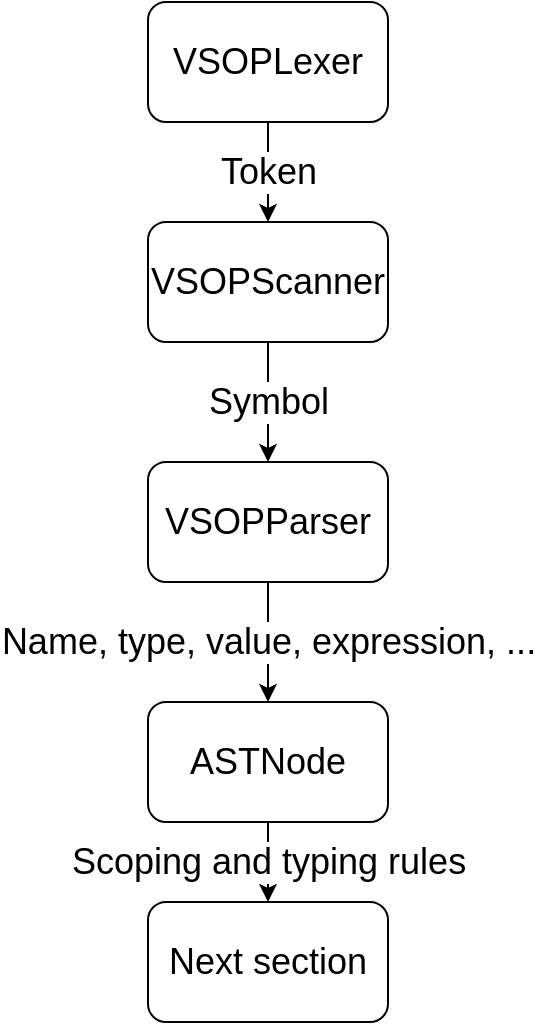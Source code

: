 <mxfile version="10.6.7" type="device"><diagram name="Page-1" id="edf60f1a-56cd-e834-aa8a-f176f3a09ee4"><mxGraphModel dx="1010" dy="555" grid="1" gridSize="10" guides="1" tooltips="1" connect="1" arrows="1" fold="1" page="1" pageScale="1" pageWidth="1100" pageHeight="850" background="#ffffff" math="0" shadow="0"><root><mxCell id="0"/><mxCell id="1" parent="0"/><mxCell id="C61JbEoU3_8JQ2yKrbxU-1" value="&lt;font style=&quot;font-size: 18px&quot;&gt;VSOPLexer&lt;/font&gt;" style="rounded=1;whiteSpace=wrap;html=1;" vertex="1" parent="1"><mxGeometry x="410" y="100" width="120" height="60" as="geometry"/></mxCell><mxCell id="C61JbEoU3_8JQ2yKrbxU-2" value="&lt;font style=&quot;font-size: 18px&quot;&gt;VSOPScanner&lt;/font&gt;" style="rounded=1;whiteSpace=wrap;html=1;" vertex="1" parent="1"><mxGeometry x="410" y="210" width="120" height="60" as="geometry"/></mxCell><mxCell id="C61JbEoU3_8JQ2yKrbxU-3" value="&lt;font style=&quot;font-size: 18px&quot;&gt;VSOPParser&lt;/font&gt;" style="rounded=1;whiteSpace=wrap;html=1;" vertex="1" parent="1"><mxGeometry x="410" y="330" width="120" height="60" as="geometry"/></mxCell><mxCell id="C61JbEoU3_8JQ2yKrbxU-4" value="&lt;font style=&quot;font-size: 18px&quot;&gt;ASTNode&lt;/font&gt;" style="rounded=1;whiteSpace=wrap;html=1;" vertex="1" parent="1"><mxGeometry x="410" y="450" width="120" height="60" as="geometry"/></mxCell><mxCell id="C61JbEoU3_8JQ2yKrbxU-5" value="&lt;font style=&quot;font-size: 18px&quot;&gt;Next section&lt;br&gt;&lt;/font&gt;" style="rounded=1;whiteSpace=wrap;html=1;" vertex="1" parent="1"><mxGeometry x="410" y="550" width="120" height="60" as="geometry"/></mxCell><mxCell id="C61JbEoU3_8JQ2yKrbxU-6" value="&lt;font style=&quot;font-size: 18px&quot;&gt;Token&lt;/font&gt;" style="endArrow=classic;html=1;entryX=0.5;entryY=0;entryDx=0;entryDy=0;" edge="1" parent="1" source="C61JbEoU3_8JQ2yKrbxU-1" target="C61JbEoU3_8JQ2yKrbxU-2"><mxGeometry width="50" height="50" relative="1" as="geometry"><mxPoint x="470" y="210" as="sourcePoint"/><mxPoint x="470" y="230.711" as="targetPoint"/></mxGeometry></mxCell><mxCell id="C61JbEoU3_8JQ2yKrbxU-7" value="&lt;font style=&quot;font-size: 18px&quot;&gt;Symbol&lt;/font&gt;" style="endArrow=classic;html=1;exitX=0.5;exitY=1;exitDx=0;exitDy=0;entryX=0.5;entryY=0;entryDx=0;entryDy=0;" edge="1" parent="1" source="C61JbEoU3_8JQ2yKrbxU-2" target="C61JbEoU3_8JQ2yKrbxU-3"><mxGeometry width="50" height="50" relative="1" as="geometry"><mxPoint x="440" y="320" as="sourcePoint"/><mxPoint x="490" y="270" as="targetPoint"/></mxGeometry></mxCell><mxCell id="C61JbEoU3_8JQ2yKrbxU-8" value="&lt;font style=&quot;font-size: 18px&quot;&gt;Name, type, value, expression, ...&lt;br&gt;&lt;/font&gt;" style="endArrow=classic;html=1;exitX=0.5;exitY=1;exitDx=0;exitDy=0;" edge="1" parent="1" source="C61JbEoU3_8JQ2yKrbxU-3" target="C61JbEoU3_8JQ2yKrbxU-4"><mxGeometry width="50" height="50" relative="1" as="geometry"><mxPoint x="460" y="450" as="sourcePoint"/><mxPoint x="510" y="400" as="targetPoint"/></mxGeometry></mxCell><mxCell id="C61JbEoU3_8JQ2yKrbxU-9" value="&lt;font style=&quot;font-size: 18px&quot;&gt;Scoping and typing rules&lt;br&gt;&lt;/font&gt;" style="endArrow=classic;html=1;exitX=0.5;exitY=1;exitDx=0;exitDy=0;entryX=0.5;entryY=0;entryDx=0;entryDy=0;" edge="1" parent="1" source="C61JbEoU3_8JQ2yKrbxU-4" target="C61JbEoU3_8JQ2yKrbxU-5"><mxGeometry width="50" height="50" relative="1" as="geometry"><mxPoint x="460" y="560" as="sourcePoint"/><mxPoint x="510" y="510" as="targetPoint"/></mxGeometry></mxCell></root></mxGraphModel></diagram></mxfile>